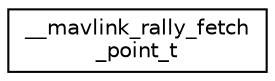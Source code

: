 digraph "Graphical Class Hierarchy"
{
 // INTERACTIVE_SVG=YES
  edge [fontname="Helvetica",fontsize="10",labelfontname="Helvetica",labelfontsize="10"];
  node [fontname="Helvetica",fontsize="10",shape=record];
  rankdir="LR";
  Node1 [label="__mavlink_rally_fetch\l_point_t",height=0.2,width=0.4,color="black", fillcolor="white", style="filled",URL="$struct____mavlink__rally__fetch__point__t.html"];
}
